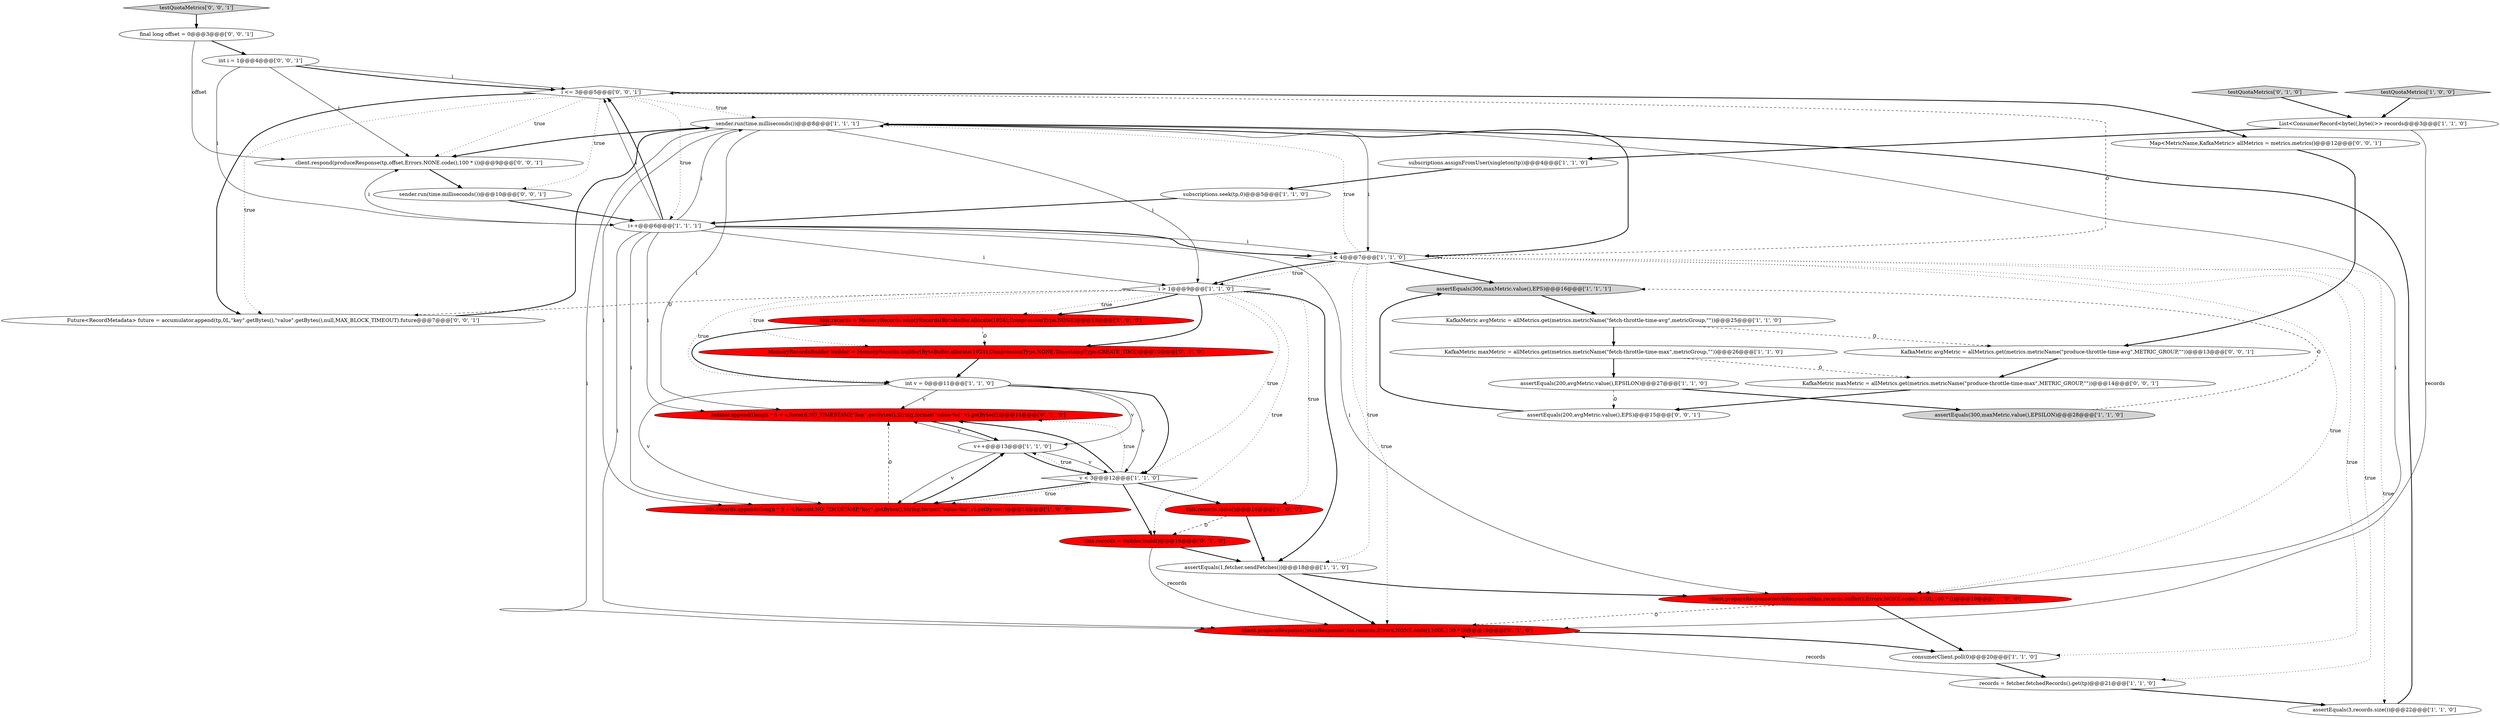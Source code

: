 digraph {
4 [style = filled, label = "assertEquals(300,maxMetric.value(),EPS)@@@16@@@['1', '1', '1']", fillcolor = lightgray, shape = ellipse image = "AAA0AAABBB1BBB"];
7 [style = filled, label = "sender.run(time.milliseconds())@@@8@@@['1', '1', '1']", fillcolor = white, shape = ellipse image = "AAA0AAABBB1BBB"];
25 [style = filled, label = "client.prepareResponse(fetchResponse(this.records,Errors.NONE.code(),100L,100 * i))@@@19@@@['0', '1', '0']", fillcolor = red, shape = ellipse image = "AAA1AAABBB2BBB"];
38 [style = filled, label = "KafkaMetric avgMetric = allMetrics.get(metrics.metricName(\"produce-throttle-time-avg\",METRIC_GROUP,\"\"))@@@13@@@['0', '0', '1']", fillcolor = white, shape = ellipse image = "AAA0AAABBB3BBB"];
26 [style = filled, label = "testQuotaMetrics['0', '1', '0']", fillcolor = lightgray, shape = diamond image = "AAA0AAABBB2BBB"];
17 [style = filled, label = "assertEquals(3,records.size())@@@22@@@['1', '1', '0']", fillcolor = white, shape = ellipse image = "AAA0AAABBB1BBB"];
22 [style = filled, label = "v < 3@@@12@@@['1', '1', '0']", fillcolor = white, shape = diamond image = "AAA0AAABBB1BBB"];
19 [style = filled, label = "assertEquals(300,maxMetric.value(),EPSILON)@@@28@@@['1', '1', '0']", fillcolor = lightgray, shape = ellipse image = "AAA0AAABBB1BBB"];
24 [style = filled, label = "builder.append((long)i * 3 + v,Record.NO_TIMESTAMP,\"key\".getBytes(),String.format(\"value-%d\",v).getBytes())@@@14@@@['0', '1', '0']", fillcolor = red, shape = ellipse image = "AAA1AAABBB2BBB"];
30 [style = filled, label = "Future<RecordMetadata> future = accumulator.append(tp,0L,\"key\".getBytes(),\"value\".getBytes(),null,MAX_BLOCK_TIMEOUT).future@@@7@@@['0', '0', '1']", fillcolor = white, shape = ellipse image = "AAA0AAABBB3BBB"];
0 [style = filled, label = "testQuotaMetrics['1', '0', '0']", fillcolor = lightgray, shape = diamond image = "AAA0AAABBB1BBB"];
13 [style = filled, label = "KafkaMetric maxMetric = allMetrics.get(metrics.metricName(\"fetch-throttle-time-max\",metricGroup,\"\"))@@@26@@@['1', '1', '0']", fillcolor = white, shape = ellipse image = "AAA0AAABBB1BBB"];
18 [style = filled, label = "this.records.append((long)i * 3 + v,Record.NO_TIMESTAMP,\"key\".getBytes(),String.format(\"value-%d\",v).getBytes())@@@14@@@['1', '0', '0']", fillcolor = red, shape = ellipse image = "AAA1AAABBB1BBB"];
37 [style = filled, label = "KafkaMetric maxMetric = allMetrics.get(metrics.metricName(\"produce-throttle-time-max\",METRIC_GROUP,\"\"))@@@14@@@['0', '0', '1']", fillcolor = white, shape = ellipse image = "AAA0AAABBB3BBB"];
3 [style = filled, label = "i++@@@6@@@['1', '1', '1']", fillcolor = white, shape = ellipse image = "AAA0AAABBB1BBB"];
1 [style = filled, label = "subscriptions.seek(tp,0)@@@5@@@['1', '1', '0']", fillcolor = white, shape = ellipse image = "AAA0AAABBB1BBB"];
21 [style = filled, label = "subscriptions.assignFromUser(singleton(tp))@@@4@@@['1', '1', '0']", fillcolor = white, shape = ellipse image = "AAA0AAABBB1BBB"];
15 [style = filled, label = "client.prepareResponse(fetchResponse(this.records.buffer(),Errors.NONE.code(),100L,100 * i))@@@19@@@['1', '0', '0']", fillcolor = red, shape = ellipse image = "AAA1AAABBB1BBB"];
6 [style = filled, label = "List<ConsumerRecord<byte((,byte((>> records@@@3@@@['1', '1', '0']", fillcolor = white, shape = ellipse image = "AAA0AAABBB1BBB"];
2 [style = filled, label = "i > 1@@@9@@@['1', '1', '0']", fillcolor = white, shape = diamond image = "AAA0AAABBB1BBB"];
11 [style = filled, label = "i < 4@@@7@@@['1', '1', '0']", fillcolor = white, shape = diamond image = "AAA0AAABBB1BBB"];
10 [style = filled, label = "this.records = MemoryRecords.emptyRecords(ByteBuffer.allocate(1024),CompressionType.NONE)@@@10@@@['1', '0', '0']", fillcolor = red, shape = ellipse image = "AAA1AAABBB1BBB"];
29 [style = filled, label = "client.respond(produceResponse(tp,offset,Errors.NONE.code(),100 * i))@@@9@@@['0', '0', '1']", fillcolor = white, shape = ellipse image = "AAA0AAABBB3BBB"];
32 [style = filled, label = "sender.run(time.milliseconds())@@@10@@@['0', '0', '1']", fillcolor = white, shape = ellipse image = "AAA0AAABBB3BBB"];
8 [style = filled, label = "assertEquals(200,avgMetric.value(),EPSILON)@@@27@@@['1', '1', '0']", fillcolor = white, shape = ellipse image = "AAA0AAABBB1BBB"];
27 [style = filled, label = "this.records = builder.build()@@@16@@@['0', '1', '0']", fillcolor = red, shape = ellipse image = "AAA1AAABBB2BBB"];
20 [style = filled, label = "consumerClient.poll(0)@@@20@@@['1', '1', '0']", fillcolor = white, shape = ellipse image = "AAA0AAABBB1BBB"];
9 [style = filled, label = "this.records.close()@@@16@@@['1', '0', '0']", fillcolor = red, shape = ellipse image = "AAA1AAABBB1BBB"];
14 [style = filled, label = "KafkaMetric avgMetric = allMetrics.get(metrics.metricName(\"fetch-throttle-time-avg\",metricGroup,\"\"))@@@25@@@['1', '1', '0']", fillcolor = white, shape = ellipse image = "AAA0AAABBB1BBB"];
31 [style = filled, label = "final long offset = 0@@@3@@@['0', '0', '1']", fillcolor = white, shape = ellipse image = "AAA0AAABBB3BBB"];
36 [style = filled, label = "testQuotaMetrics['0', '0', '1']", fillcolor = lightgray, shape = diamond image = "AAA0AAABBB3BBB"];
34 [style = filled, label = "i <= 3@@@5@@@['0', '0', '1']", fillcolor = white, shape = diamond image = "AAA0AAABBB3BBB"];
5 [style = filled, label = "assertEquals(1,fetcher.sendFetches())@@@18@@@['1', '1', '0']", fillcolor = white, shape = ellipse image = "AAA0AAABBB1BBB"];
33 [style = filled, label = "Map<MetricName,KafkaMetric> allMetrics = metrics.metrics()@@@12@@@['0', '0', '1']", fillcolor = white, shape = ellipse image = "AAA0AAABBB3BBB"];
35 [style = filled, label = "assertEquals(200,avgMetric.value(),EPS)@@@15@@@['0', '0', '1']", fillcolor = white, shape = ellipse image = "AAA0AAABBB3BBB"];
28 [style = filled, label = "MemoryRecordsBuilder builder = MemoryRecords.builder(ByteBuffer.allocate(1024),CompressionType.NONE,TimestampType.CREATE_TIME)@@@10@@@['0', '1', '0']", fillcolor = red, shape = ellipse image = "AAA1AAABBB2BBB"];
23 [style = filled, label = "v++@@@13@@@['1', '1', '0']", fillcolor = white, shape = ellipse image = "AAA0AAABBB1BBB"];
39 [style = filled, label = "int i = 1@@@4@@@['0', '0', '1']", fillcolor = white, shape = ellipse image = "AAA0AAABBB3BBB"];
12 [style = filled, label = "int v = 0@@@11@@@['1', '1', '0']", fillcolor = white, shape = ellipse image = "AAA0AAABBB1BBB"];
16 [style = filled, label = "records = fetcher.fetchedRecords().get(tp)@@@21@@@['1', '1', '0']", fillcolor = white, shape = ellipse image = "AAA0AAABBB1BBB"];
2->22 [style = dotted, label="true"];
23->24 [style = solid, label="v"];
39->34 [style = solid, label="i"];
8->35 [style = dashed, label="0"];
34->29 [style = dotted, label="true"];
9->27 [style = dashed, label="0"];
5->15 [style = bold, label=""];
3->15 [style = solid, label="i"];
10->28 [style = dashed, label="0"];
7->15 [style = solid, label="i"];
12->24 [style = solid, label="v"];
3->34 [style = bold, label=""];
15->25 [style = dashed, label="0"];
11->2 [style = dotted, label="true"];
23->22 [style = bold, label=""];
20->16 [style = bold, label=""];
39->29 [style = solid, label="i"];
10->12 [style = bold, label=""];
15->20 [style = bold, label=""];
21->1 [style = bold, label=""];
9->5 [style = bold, label=""];
27->5 [style = bold, label=""];
11->15 [style = dotted, label="true"];
32->3 [style = bold, label=""];
2->28 [style = bold, label=""];
12->22 [style = bold, label=""];
2->10 [style = dotted, label="true"];
7->29 [style = bold, label=""];
23->22 [style = solid, label="v"];
11->7 [style = dotted, label="true"];
3->2 [style = solid, label="i"];
7->11 [style = bold, label=""];
22->23 [style = dotted, label="true"];
39->34 [style = bold, label=""];
22->9 [style = bold, label=""];
34->33 [style = bold, label=""];
36->31 [style = bold, label=""];
3->11 [style = bold, label=""];
7->18 [style = solid, label="i"];
11->5 [style = dotted, label="true"];
7->24 [style = solid, label="i"];
16->17 [style = bold, label=""];
22->24 [style = dotted, label="true"];
12->22 [style = solid, label="v"];
34->7 [style = dotted, label="true"];
26->6 [style = bold, label=""];
31->29 [style = solid, label="offset"];
2->30 [style = dashed, label="0"];
2->28 [style = dotted, label="true"];
3->29 [style = solid, label="i"];
5->25 [style = bold, label=""];
6->25 [style = solid, label="records"];
22->18 [style = bold, label=""];
2->27 [style = dotted, label="true"];
38->37 [style = bold, label=""];
30->7 [style = bold, label=""];
29->32 [style = bold, label=""];
16->25 [style = solid, label="records"];
2->12 [style = dotted, label="true"];
11->16 [style = dotted, label="true"];
3->24 [style = solid, label="i"];
4->14 [style = bold, label=""];
22->18 [style = dotted, label="true"];
18->23 [style = bold, label=""];
12->18 [style = solid, label="v"];
7->2 [style = solid, label="i"];
12->23 [style = solid, label="v"];
6->21 [style = bold, label=""];
11->34 [style = dashed, label="0"];
11->4 [style = bold, label=""];
1->3 [style = bold, label=""];
11->17 [style = dotted, label="true"];
28->12 [style = bold, label=""];
2->10 [style = bold, label=""];
3->18 [style = solid, label="i"];
11->20 [style = dotted, label="true"];
25->20 [style = bold, label=""];
2->9 [style = dotted, label="true"];
14->38 [style = dashed, label="0"];
31->39 [style = bold, label=""];
14->13 [style = bold, label=""];
37->35 [style = bold, label=""];
27->25 [style = solid, label="records"];
34->30 [style = dotted, label="true"];
3->34 [style = solid, label="i"];
2->5 [style = bold, label=""];
18->24 [style = dashed, label="0"];
24->23 [style = bold, label=""];
34->32 [style = dotted, label="true"];
3->25 [style = solid, label="i"];
13->37 [style = dashed, label="0"];
0->6 [style = bold, label=""];
8->19 [style = bold, label=""];
3->7 [style = solid, label="i"];
19->4 [style = dashed, label="0"];
34->30 [style = bold, label=""];
35->4 [style = bold, label=""];
11->2 [style = bold, label=""];
7->25 [style = solid, label="i"];
17->7 [style = bold, label=""];
39->3 [style = solid, label="i"];
34->3 [style = dotted, label="true"];
11->25 [style = dotted, label="true"];
22->27 [style = bold, label=""];
23->18 [style = solid, label="v"];
33->38 [style = bold, label=""];
3->11 [style = solid, label="i"];
22->24 [style = bold, label=""];
13->8 [style = bold, label=""];
7->11 [style = solid, label="i"];
}

